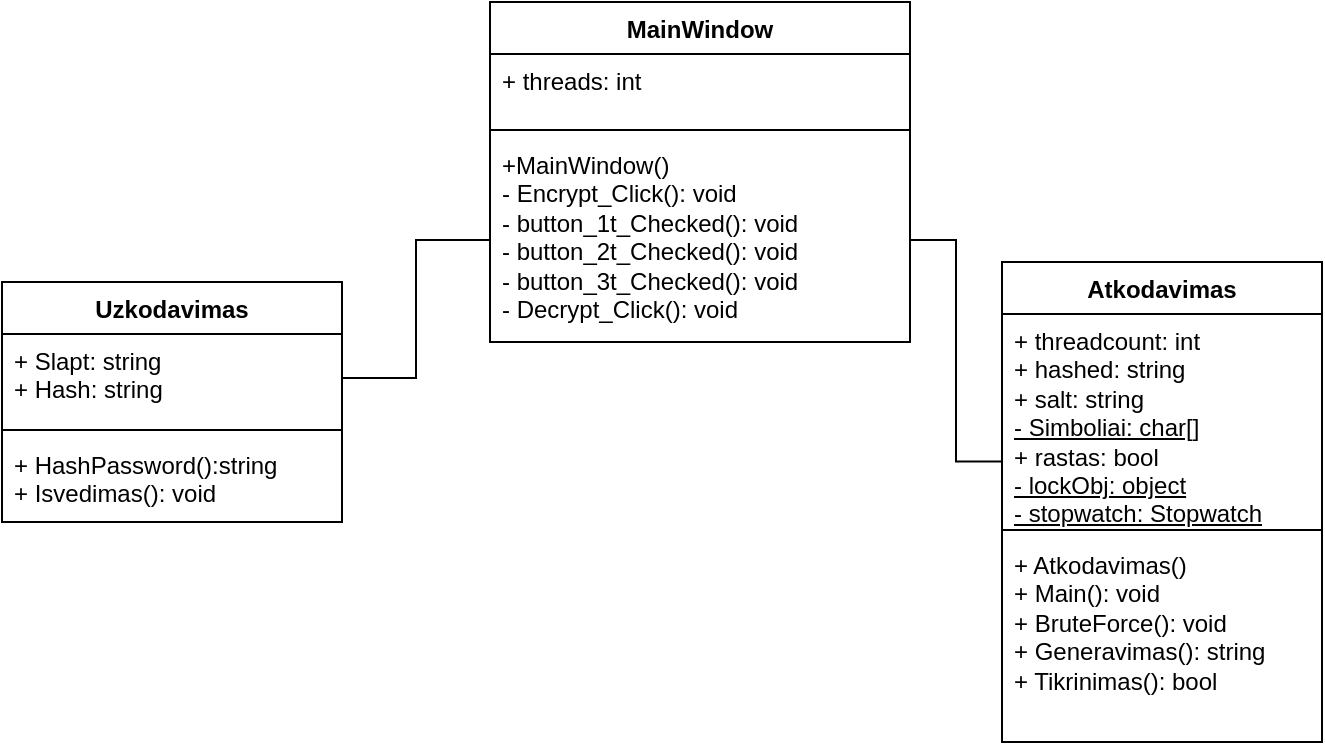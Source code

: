 <mxfile version="24.4.13" type="device">
  <diagram id="C5RBs43oDa-KdzZeNtuy" name="Page-1">
    <mxGraphModel dx="819" dy="426" grid="1" gridSize="10" guides="1" tooltips="1" connect="1" arrows="1" fold="1" page="1" pageScale="1" pageWidth="827" pageHeight="1169" math="0" shadow="0">
      <root>
        <mxCell id="WIyWlLk6GJQsqaUBKTNV-0" />
        <mxCell id="WIyWlLk6GJQsqaUBKTNV-1" parent="WIyWlLk6GJQsqaUBKTNV-0" />
        <mxCell id="cXkwyppV9C52TBy3PuzA-0" value="MainWindow" style="swimlane;fontStyle=1;align=center;verticalAlign=top;childLayout=stackLayout;horizontal=1;startSize=26;horizontalStack=0;resizeParent=1;resizeParentMax=0;resizeLast=0;collapsible=1;marginBottom=0;whiteSpace=wrap;html=1;" vertex="1" parent="WIyWlLk6GJQsqaUBKTNV-1">
          <mxGeometry x="334" y="70" width="210" height="170" as="geometry" />
        </mxCell>
        <mxCell id="cXkwyppV9C52TBy3PuzA-1" value="+ threads: int&lt;div&gt;&lt;div&gt;&lt;br&gt;&lt;/div&gt;&lt;/div&gt;" style="text;strokeColor=none;fillColor=none;align=left;verticalAlign=top;spacingLeft=4;spacingRight=4;overflow=hidden;rotatable=0;points=[[0,0.5],[1,0.5]];portConstraint=eastwest;whiteSpace=wrap;html=1;" vertex="1" parent="cXkwyppV9C52TBy3PuzA-0">
          <mxGeometry y="26" width="210" height="34" as="geometry" />
        </mxCell>
        <mxCell id="cXkwyppV9C52TBy3PuzA-2" value="" style="line;strokeWidth=1;fillColor=none;align=left;verticalAlign=middle;spacingTop=-1;spacingLeft=3;spacingRight=3;rotatable=0;labelPosition=right;points=[];portConstraint=eastwest;strokeColor=inherit;" vertex="1" parent="cXkwyppV9C52TBy3PuzA-0">
          <mxGeometry y="60" width="210" height="8" as="geometry" />
        </mxCell>
        <mxCell id="cXkwyppV9C52TBy3PuzA-3" value="&lt;div&gt;+MainWindow()&lt;/div&gt;- Encrypt_Click(): void&lt;div&gt;- button_1t_Checked(): void&lt;/div&gt;&lt;div&gt;- button_2t_Checked(): void&lt;br&gt;&lt;/div&gt;&lt;div&gt;- button_3t_Checked(): void&lt;br&gt;&lt;/div&gt;&lt;div&gt;- Decrypt_Click(): void&lt;/div&gt;&lt;div&gt;&lt;br&gt;&lt;/div&gt;" style="text;strokeColor=none;fillColor=none;align=left;verticalAlign=top;spacingLeft=4;spacingRight=4;overflow=hidden;rotatable=0;points=[[0,0.5],[1,0.5]];portConstraint=eastwest;whiteSpace=wrap;html=1;" vertex="1" parent="cXkwyppV9C52TBy3PuzA-0">
          <mxGeometry y="68" width="210" height="102" as="geometry" />
        </mxCell>
        <mxCell id="cXkwyppV9C52TBy3PuzA-8" value="Uzkodavimas" style="swimlane;fontStyle=1;align=center;verticalAlign=top;childLayout=stackLayout;horizontal=1;startSize=26;horizontalStack=0;resizeParent=1;resizeParentMax=0;resizeLast=0;collapsible=1;marginBottom=0;whiteSpace=wrap;html=1;" vertex="1" parent="WIyWlLk6GJQsqaUBKTNV-1">
          <mxGeometry x="90" y="210" width="170" height="120" as="geometry" />
        </mxCell>
        <mxCell id="cXkwyppV9C52TBy3PuzA-9" value="+ Slapt: string&lt;div&gt;+ Hash: string&lt;/div&gt;" style="text;strokeColor=none;fillColor=none;align=left;verticalAlign=top;spacingLeft=4;spacingRight=4;overflow=hidden;rotatable=0;points=[[0,0.5],[1,0.5]];portConstraint=eastwest;whiteSpace=wrap;html=1;" vertex="1" parent="cXkwyppV9C52TBy3PuzA-8">
          <mxGeometry y="26" width="170" height="44" as="geometry" />
        </mxCell>
        <mxCell id="cXkwyppV9C52TBy3PuzA-10" value="" style="line;strokeWidth=1;fillColor=none;align=left;verticalAlign=middle;spacingTop=-1;spacingLeft=3;spacingRight=3;rotatable=0;labelPosition=right;points=[];portConstraint=eastwest;strokeColor=inherit;" vertex="1" parent="cXkwyppV9C52TBy3PuzA-8">
          <mxGeometry y="70" width="170" height="8" as="geometry" />
        </mxCell>
        <mxCell id="cXkwyppV9C52TBy3PuzA-11" value="+ HashPassword():string&lt;div&gt;+ Isvedimas(): void&lt;/div&gt;" style="text;strokeColor=none;fillColor=none;align=left;verticalAlign=top;spacingLeft=4;spacingRight=4;overflow=hidden;rotatable=0;points=[[0,0.5],[1,0.5]];portConstraint=eastwest;whiteSpace=wrap;html=1;" vertex="1" parent="cXkwyppV9C52TBy3PuzA-8">
          <mxGeometry y="78" width="170" height="42" as="geometry" />
        </mxCell>
        <mxCell id="cXkwyppV9C52TBy3PuzA-14" style="edgeStyle=orthogonalEdgeStyle;rounded=0;orthogonalLoop=1;jettySize=auto;html=1;entryX=1;entryY=0.5;entryDx=0;entryDy=0;endArrow=none;endFill=0;" edge="1" parent="WIyWlLk6GJQsqaUBKTNV-1" source="cXkwyppV9C52TBy3PuzA-3" target="cXkwyppV9C52TBy3PuzA-9">
          <mxGeometry relative="1" as="geometry" />
        </mxCell>
        <mxCell id="cXkwyppV9C52TBy3PuzA-15" value="Atkodavimas" style="swimlane;fontStyle=1;align=center;verticalAlign=top;childLayout=stackLayout;horizontal=1;startSize=26;horizontalStack=0;resizeParent=1;resizeParentMax=0;resizeLast=0;collapsible=1;marginBottom=0;whiteSpace=wrap;html=1;" vertex="1" parent="WIyWlLk6GJQsqaUBKTNV-1">
          <mxGeometry x="590" y="200" width="160" height="240" as="geometry" />
        </mxCell>
        <mxCell id="cXkwyppV9C52TBy3PuzA-16" value="+ threadcount: int&lt;div&gt;+ hashed: string&lt;/div&gt;&lt;div&gt;+ salt: string&lt;/div&gt;&lt;div&gt;&lt;u&gt;- Simboliai: char[]&lt;/u&gt;&lt;/div&gt;&lt;div&gt;+ rastas: bool&lt;/div&gt;&lt;div&gt;&lt;u&gt;- lockObj: object&lt;/u&gt;&lt;/div&gt;&lt;div&gt;&lt;u&gt;- stopwatch: Stopwatch&lt;/u&gt;&lt;/div&gt;" style="text;strokeColor=none;fillColor=none;align=left;verticalAlign=top;spacingLeft=4;spacingRight=4;overflow=hidden;rotatable=0;points=[[0,0.5],[1,0.5]];portConstraint=eastwest;whiteSpace=wrap;html=1;" vertex="1" parent="cXkwyppV9C52TBy3PuzA-15">
          <mxGeometry y="26" width="160" height="104" as="geometry" />
        </mxCell>
        <mxCell id="cXkwyppV9C52TBy3PuzA-17" value="" style="line;strokeWidth=1;fillColor=none;align=left;verticalAlign=middle;spacingTop=-1;spacingLeft=3;spacingRight=3;rotatable=0;labelPosition=right;points=[];portConstraint=eastwest;strokeColor=inherit;" vertex="1" parent="cXkwyppV9C52TBy3PuzA-15">
          <mxGeometry y="130" width="160" height="8" as="geometry" />
        </mxCell>
        <mxCell id="cXkwyppV9C52TBy3PuzA-18" value="+ Atkodavimas()&lt;div&gt;+ Main(): void&lt;/div&gt;&lt;div&gt;+ BruteForce(): void&lt;/div&gt;&lt;div&gt;+ Generavimas(): string&lt;/div&gt;&lt;div&gt;+ Tikrinimas(): bool&lt;/div&gt;" style="text;strokeColor=none;fillColor=none;align=left;verticalAlign=top;spacingLeft=4;spacingRight=4;overflow=hidden;rotatable=0;points=[[0,0.5],[1,0.5]];portConstraint=eastwest;whiteSpace=wrap;html=1;" vertex="1" parent="cXkwyppV9C52TBy3PuzA-15">
          <mxGeometry y="138" width="160" height="102" as="geometry" />
        </mxCell>
        <mxCell id="cXkwyppV9C52TBy3PuzA-20" style="edgeStyle=orthogonalEdgeStyle;rounded=0;orthogonalLoop=1;jettySize=auto;html=1;entryX=0.001;entryY=0.709;entryDx=0;entryDy=0;entryPerimeter=0;endArrow=none;endFill=0;" edge="1" parent="WIyWlLk6GJQsqaUBKTNV-1" source="cXkwyppV9C52TBy3PuzA-3" target="cXkwyppV9C52TBy3PuzA-16">
          <mxGeometry relative="1" as="geometry" />
        </mxCell>
      </root>
    </mxGraphModel>
  </diagram>
</mxfile>
